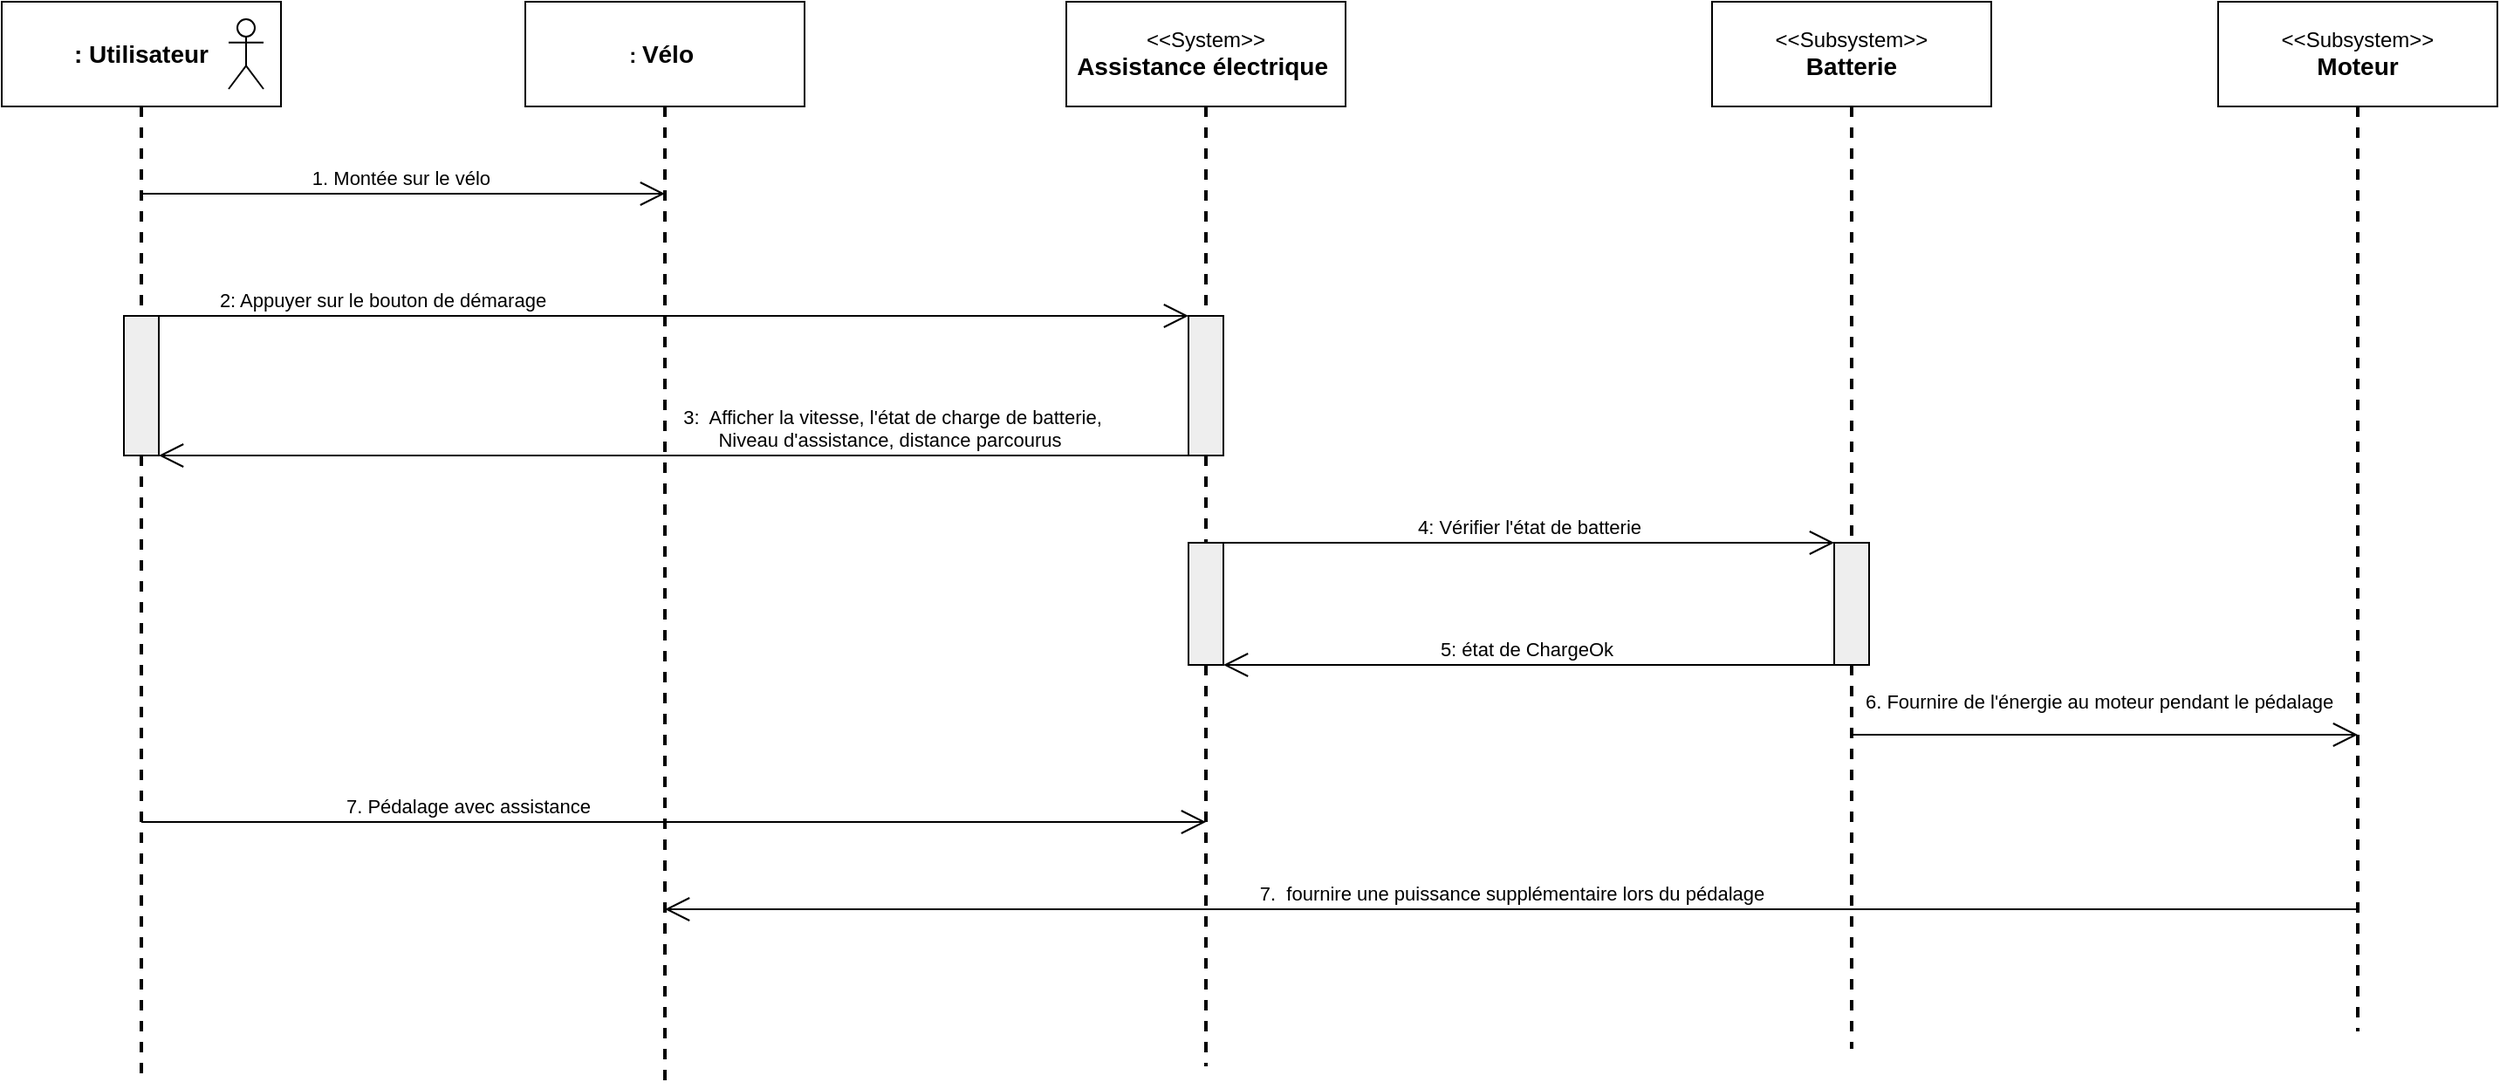 <mxfile version="22.1.18" type="github">
  <diagram name="Page-1" id="OrSv6cPTH5LckUa_HxwH">
    <mxGraphModel dx="1985" dy="2065" grid="1" gridSize="10" guides="1" tooltips="1" connect="1" arrows="1" fold="1" page="1" pageScale="1" pageWidth="850" pageHeight="1100" math="0" shadow="0">
      <root>
        <mxCell id="0" />
        <mxCell id="1" parent="0" />
        <mxCell id="birgMrSsoCt3yu_jcz52-56" value="3:&amp;nbsp; Afficher la vitesse, l&#39;état de charge de batterie, &lt;br&gt;Niveau d&#39;assistance,&amp;nbsp;distance parcourus&amp;nbsp;" style="edgeStyle=none;html=1;endArrow=open;endSize=12;verticalAlign=bottom;rounded=0;entryX=1;entryY=1;entryDx=0;entryDy=0;" edge="1" parent="1" target="birgMrSsoCt3yu_jcz52-33">
          <mxGeometry x="-0.4" width="160" relative="1" as="geometry">
            <mxPoint x="750" y="200" as="sourcePoint" />
            <mxPoint x="160" y="170" as="targetPoint" />
            <mxPoint as="offset" />
          </mxGeometry>
        </mxCell>
        <mxCell id="birgMrSsoCt3yu_jcz52-1" value="&lt;b&gt;&lt;font style=&quot;font-size: 14px;&quot;&gt;: Utilisateur&lt;/font&gt;&lt;/b&gt;" style="shape=rect;html=1;whiteSpace=wrap;align=center;" vertex="1" parent="1">
          <mxGeometry x="60" y="-60" width="160" height="60" as="geometry" />
        </mxCell>
        <mxCell id="birgMrSsoCt3yu_jcz52-4" value="" style="edgeStyle=none;html=1;endArrow=none;align=center;verticalAlign=bottom;exitX=0.5;exitY=1;rounded=0;strokeWidth=2;dashed=1;" edge="1" parent="1" source="birgMrSsoCt3yu_jcz52-57">
          <mxGeometry x="1" relative="1" as="geometry">
            <mxPoint x="750" y="550" as="targetPoint" />
            <mxPoint x="755" y="160" as="sourcePoint" />
          </mxGeometry>
        </mxCell>
        <mxCell id="birgMrSsoCt3yu_jcz52-5" value="&amp;lt;&amp;lt;Subsystem&amp;gt;&amp;gt;&lt;br&gt;&lt;b&gt;&lt;font style=&quot;font-size: 14px;&quot;&gt;Moteur&lt;/font&gt;&lt;/b&gt;" style="shape=rect;html=1;whiteSpace=wrap;align=center;" vertex="1" parent="1">
          <mxGeometry x="1330" y="-60" width="160" height="60" as="geometry" />
        </mxCell>
        <mxCell id="birgMrSsoCt3yu_jcz52-6" value="" style="edgeStyle=none;html=1;endArrow=none;align=center;verticalAlign=bottom;exitX=0.5;exitY=1;rounded=0;exitDx=0;exitDy=0;strokeWidth=2;dashed=1;" edge="1" parent="1">
          <mxGeometry x="1" relative="1" as="geometry">
            <mxPoint x="1410" y="530" as="targetPoint" />
            <mxPoint x="1410" as="sourcePoint" />
          </mxGeometry>
        </mxCell>
        <mxCell id="birgMrSsoCt3yu_jcz52-7" value="&amp;lt;&amp;lt;Subsystem&amp;gt;&amp;gt;&lt;br&gt;&lt;b&gt;&lt;font style=&quot;font-size: 14px;&quot;&gt;Batterie&lt;/font&gt;&lt;/b&gt;" style="shape=rect;html=1;whiteSpace=wrap;align=center;" vertex="1" parent="1">
          <mxGeometry x="1040" y="-60" width="160" height="60" as="geometry" />
        </mxCell>
        <mxCell id="birgMrSsoCt3yu_jcz52-8" value="" style="edgeStyle=none;html=1;endArrow=none;align=center;verticalAlign=bottom;exitX=0.5;exitY=1;rounded=0;strokeWidth=2;dashed=1;" edge="1" parent="1" source="birgMrSsoCt3yu_jcz52-69">
          <mxGeometry x="1" relative="1" as="geometry">
            <mxPoint x="1120" y="540" as="targetPoint" />
          </mxGeometry>
        </mxCell>
        <mxCell id="birgMrSsoCt3yu_jcz52-34" value="" style="edgeStyle=none;html=1;endArrow=none;align=center;verticalAlign=bottom;exitX=0.5;exitY=1;rounded=0;strokeWidth=2;dashed=1;" edge="1" parent="1" source="birgMrSsoCt3yu_jcz52-1" target="birgMrSsoCt3yu_jcz52-33">
          <mxGeometry x="1" relative="1" as="geometry">
            <mxPoint x="140" y="520" as="targetPoint" />
            <mxPoint x="140" y="160" as="sourcePoint" />
          </mxGeometry>
        </mxCell>
        <mxCell id="birgMrSsoCt3yu_jcz52-33" value="" style="shape=rect;html=1;fillColor=#eeeeee;" vertex="1" parent="1">
          <mxGeometry x="130" y="120" width="20" height="80" as="geometry" />
        </mxCell>
        <mxCell id="birgMrSsoCt3yu_jcz52-43" value="" style="shape=umlActor;html=1;verticalLabelPosition=bottom;verticalAlign=top;align=center;" vertex="1" parent="1">
          <mxGeometry x="190" y="-50" width="20" height="40" as="geometry" />
        </mxCell>
        <mxCell id="birgMrSsoCt3yu_jcz52-47" value="&amp;lt;&amp;lt;System&amp;gt;&amp;gt;&lt;br&gt;&lt;b&gt;&lt;font style=&quot;font-size: 14px;&quot;&gt;Assistance électrique&amp;nbsp;&lt;/font&gt;&lt;/b&gt;" style="shape=rect;html=1;whiteSpace=wrap;align=center;" vertex="1" parent="1">
          <mxGeometry x="670" y="-60" width="160" height="60" as="geometry" />
        </mxCell>
        <mxCell id="birgMrSsoCt3yu_jcz52-54" value="2: Appuyer sur le bouton de démarage" style="edgeStyle=none;html=1;endArrow=open;endSize=12;verticalAlign=bottom;rounded=0;entryX=0;entryY=0;entryDx=0;entryDy=0;" edge="1" parent="1" target="birgMrSsoCt3yu_jcz52-57">
          <mxGeometry x="-0.541" width="160" relative="1" as="geometry">
            <mxPoint x="140" y="120" as="sourcePoint" />
            <mxPoint x="750" y="120" as="targetPoint" />
            <mxPoint as="offset" />
          </mxGeometry>
        </mxCell>
        <mxCell id="birgMrSsoCt3yu_jcz52-58" value="" style="edgeStyle=none;html=1;endArrow=none;align=center;verticalAlign=bottom;rounded=0;strokeWidth=2;dashed=1;exitX=0.5;exitY=1;exitDx=0;exitDy=0;" edge="1" parent="1" source="birgMrSsoCt3yu_jcz52-47" target="birgMrSsoCt3yu_jcz52-57">
          <mxGeometry x="1" relative="1" as="geometry">
            <mxPoint x="755" y="520" as="targetPoint" />
            <mxPoint x="750" y="160" as="sourcePoint" />
          </mxGeometry>
        </mxCell>
        <mxCell id="birgMrSsoCt3yu_jcz52-57" value="" style="shape=rect;html=1;fillColor=#eeeeee;" vertex="1" parent="1">
          <mxGeometry x="740" y="120" width="20" height="80" as="geometry" />
        </mxCell>
        <mxCell id="birgMrSsoCt3yu_jcz52-59" value="4: Vérifier l&#39;état de batterie" style="edgeStyle=none;html=1;endArrow=open;endSize=12;verticalAlign=bottom;rounded=0;exitX=0.75;exitY=0;exitDx=0;exitDy=0;entryX=0;entryY=0;entryDx=0;entryDy=0;" edge="1" parent="1" source="birgMrSsoCt3yu_jcz52-62" target="birgMrSsoCt3yu_jcz52-69">
          <mxGeometry x="0.016" width="160" relative="1" as="geometry">
            <mxPoint x="580" y="260" as="sourcePoint" />
            <mxPoint x="910" y="250" as="targetPoint" />
            <mxPoint x="-1" as="offset" />
          </mxGeometry>
        </mxCell>
        <mxCell id="birgMrSsoCt3yu_jcz52-60" value="5: état de ChargeOk&amp;nbsp;" style="edgeStyle=none;html=1;endArrow=open;endSize=12;verticalAlign=bottom;rounded=0;entryX=1;entryY=1;entryDx=0;entryDy=0;exitX=0;exitY=1;exitDx=0;exitDy=0;" edge="1" parent="1" source="birgMrSsoCt3yu_jcz52-69" target="birgMrSsoCt3yu_jcz52-62">
          <mxGeometry width="160" relative="1" as="geometry">
            <mxPoint x="910" y="320" as="sourcePoint" />
            <mxPoint x="590" y="304" as="targetPoint" />
            <mxPoint as="offset" />
          </mxGeometry>
        </mxCell>
        <mxCell id="birgMrSsoCt3yu_jcz52-62" value="" style="shape=rect;html=1;fillColor=#eeeeee;" vertex="1" parent="1">
          <mxGeometry x="740" y="250" width="20" height="70" as="geometry" />
        </mxCell>
        <mxCell id="birgMrSsoCt3yu_jcz52-65" value="" style="edgeStyle=none;html=1;endArrow=none;align=center;verticalAlign=bottom;exitX=0.5;exitY=1;rounded=0;strokeWidth=2;dashed=1;" edge="1" parent="1" source="birgMrSsoCt3yu_jcz52-33">
          <mxGeometry x="1" relative="1" as="geometry">
            <mxPoint x="140" y="560" as="targetPoint" />
            <mxPoint x="140" y="310" as="sourcePoint" />
          </mxGeometry>
        </mxCell>
        <mxCell id="birgMrSsoCt3yu_jcz52-66" value="7. Pédalage avec assistance" style="edgeStyle=none;html=1;endArrow=open;endSize=12;verticalAlign=bottom;rounded=0;" edge="1" parent="1">
          <mxGeometry x="-0.387" width="160" relative="1" as="geometry">
            <mxPoint x="140" y="410" as="sourcePoint" />
            <mxPoint x="750" y="410" as="targetPoint" />
            <mxPoint as="offset" />
          </mxGeometry>
        </mxCell>
        <mxCell id="birgMrSsoCt3yu_jcz52-68" value="&amp;nbsp;6. Fournire de l&#39;énergie au moteur pendant le pédalage" style="edgeStyle=none;html=1;endArrow=open;endSize=12;verticalAlign=bottom;rounded=0;" edge="1" parent="1">
          <mxGeometry x="-0.035" y="10" width="160" relative="1" as="geometry">
            <mxPoint x="1120" y="360" as="sourcePoint" />
            <mxPoint x="1410" y="360" as="targetPoint" />
            <mxPoint as="offset" />
          </mxGeometry>
        </mxCell>
        <mxCell id="birgMrSsoCt3yu_jcz52-70" value="" style="edgeStyle=none;html=1;endArrow=none;align=center;verticalAlign=bottom;exitX=0.5;exitY=1;rounded=0;strokeWidth=2;dashed=1;" edge="1" parent="1" source="birgMrSsoCt3yu_jcz52-7" target="birgMrSsoCt3yu_jcz52-69">
          <mxGeometry x="1" relative="1" as="geometry">
            <mxPoint x="1120" y="440" as="targetPoint" />
            <mxPoint x="1120" as="sourcePoint" />
          </mxGeometry>
        </mxCell>
        <mxCell id="birgMrSsoCt3yu_jcz52-69" value="" style="shape=rect;html=1;fillColor=#eeeeee;" vertex="1" parent="1">
          <mxGeometry x="1110" y="250" width="20" height="70" as="geometry" />
        </mxCell>
        <mxCell id="birgMrSsoCt3yu_jcz52-71" value="7.&amp;nbsp;&amp;nbsp;fournire une puissance supplémentaire lors du pédalage" style="edgeStyle=none;html=1;endArrow=open;endSize=12;verticalAlign=bottom;rounded=0;" edge="1" parent="1">
          <mxGeometry width="160" relative="1" as="geometry">
            <mxPoint x="1410" y="460" as="sourcePoint" />
            <mxPoint x="440" y="460" as="targetPoint" />
            <mxPoint as="offset" />
          </mxGeometry>
        </mxCell>
        <mxCell id="birgMrSsoCt3yu_jcz52-72" value="&lt;font style=&quot;&quot;&gt;&lt;b&gt;:&lt;/b&gt;&amp;nbsp;&lt;/font&gt;&lt;font style=&quot;font-weight: bold; font-size: 14px;&quot;&gt;Vélo&amp;nbsp;&lt;/font&gt;" style="shape=rect;html=1;whiteSpace=wrap;align=center;" vertex="1" parent="1">
          <mxGeometry x="360" y="-60" width="160" height="60" as="geometry" />
        </mxCell>
        <mxCell id="birgMrSsoCt3yu_jcz52-73" value="" style="edgeStyle=none;html=1;endArrow=none;align=center;verticalAlign=bottom;exitX=0.5;exitY=1;rounded=0;exitDx=0;exitDy=0;strokeWidth=2;dashed=1;" edge="1" parent="1" source="birgMrSsoCt3yu_jcz52-72">
          <mxGeometry x="1" relative="1" as="geometry">
            <mxPoint x="440" y="560" as="targetPoint" />
            <mxPoint x="429.09" y="170" as="sourcePoint" />
          </mxGeometry>
        </mxCell>
        <mxCell id="birgMrSsoCt3yu_jcz52-74" value="1. Montée sur le vélo&amp;nbsp;" style="edgeStyle=none;html=1;endArrow=open;endSize=12;verticalAlign=bottom;rounded=0;" edge="1" parent="1">
          <mxGeometry width="160" relative="1" as="geometry">
            <mxPoint x="140" y="50" as="sourcePoint" />
            <mxPoint x="440" y="50" as="targetPoint" />
            <mxPoint as="offset" />
          </mxGeometry>
        </mxCell>
      </root>
    </mxGraphModel>
  </diagram>
</mxfile>
